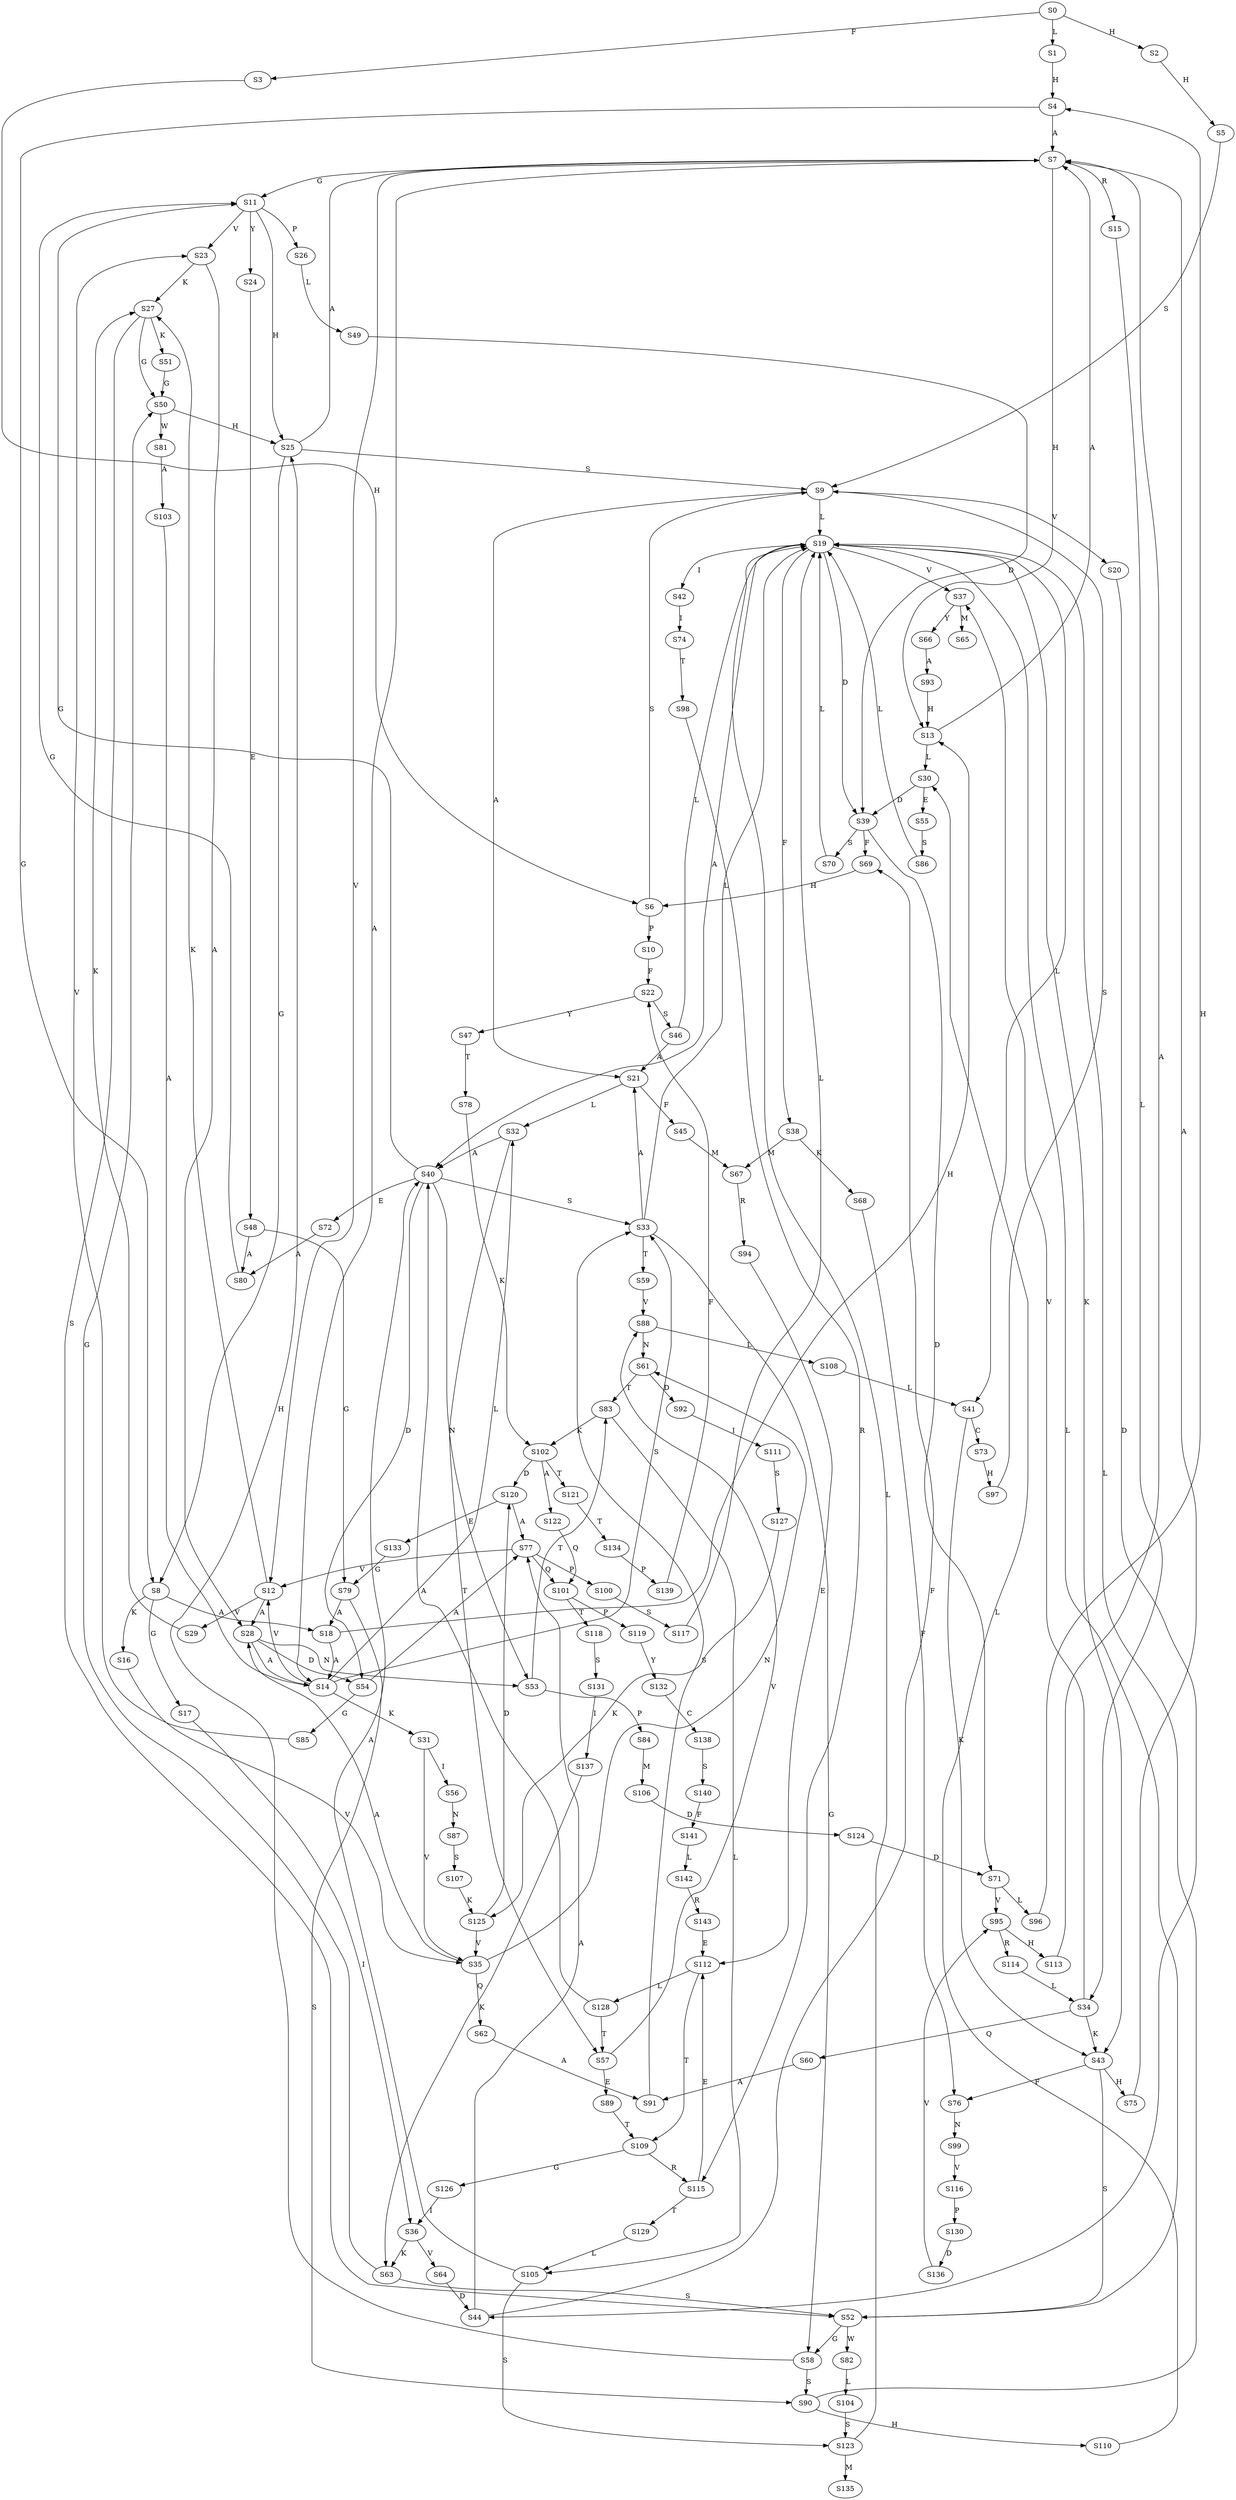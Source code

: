strict digraph  {
	S0 -> S1 [ label = L ];
	S0 -> S2 [ label = H ];
	S0 -> S3 [ label = F ];
	S1 -> S4 [ label = H ];
	S2 -> S5 [ label = H ];
	S3 -> S6 [ label = H ];
	S4 -> S7 [ label = A ];
	S4 -> S8 [ label = G ];
	S5 -> S9 [ label = S ];
	S6 -> S10 [ label = P ];
	S6 -> S9 [ label = S ];
	S7 -> S11 [ label = G ];
	S7 -> S12 [ label = V ];
	S7 -> S13 [ label = H ];
	S7 -> S14 [ label = A ];
	S7 -> S15 [ label = R ];
	S8 -> S16 [ label = K ];
	S8 -> S17 [ label = G ];
	S8 -> S18 [ label = A ];
	S9 -> S19 [ label = L ];
	S9 -> S20 [ label = V ];
	S9 -> S21 [ label = A ];
	S10 -> S22 [ label = F ];
	S11 -> S23 [ label = V ];
	S11 -> S24 [ label = Y ];
	S11 -> S25 [ label = H ];
	S11 -> S26 [ label = P ];
	S12 -> S27 [ label = K ];
	S12 -> S28 [ label = A ];
	S12 -> S29 [ label = V ];
	S13 -> S7 [ label = A ];
	S13 -> S30 [ label = L ];
	S14 -> S31 [ label = K ];
	S14 -> S32 [ label = L ];
	S14 -> S33 [ label = S ];
	S14 -> S12 [ label = V ];
	S15 -> S34 [ label = L ];
	S16 -> S35 [ label = V ];
	S17 -> S36 [ label = I ];
	S18 -> S13 [ label = H ];
	S18 -> S14 [ label = A ];
	S19 -> S37 [ label = V ];
	S19 -> S38 [ label = F ];
	S19 -> S39 [ label = D ];
	S19 -> S40 [ label = A ];
	S19 -> S41 [ label = L ];
	S19 -> S42 [ label = I ];
	S19 -> S43 [ label = K ];
	S20 -> S44 [ label = D ];
	S21 -> S45 [ label = F ];
	S21 -> S32 [ label = L ];
	S22 -> S46 [ label = S ];
	S22 -> S47 [ label = Y ];
	S23 -> S27 [ label = K ];
	S23 -> S28 [ label = A ];
	S24 -> S48 [ label = E ];
	S25 -> S9 [ label = S ];
	S25 -> S8 [ label = G ];
	S25 -> S7 [ label = A ];
	S26 -> S49 [ label = L ];
	S27 -> S50 [ label = G ];
	S27 -> S51 [ label = K ];
	S27 -> S52 [ label = S ];
	S28 -> S53 [ label = N ];
	S28 -> S14 [ label = A ];
	S28 -> S54 [ label = D ];
	S29 -> S27 [ label = K ];
	S30 -> S39 [ label = D ];
	S30 -> S55 [ label = E ];
	S31 -> S35 [ label = V ];
	S31 -> S56 [ label = I ];
	S32 -> S57 [ label = T ];
	S32 -> S40 [ label = A ];
	S33 -> S58 [ label = G ];
	S33 -> S19 [ label = L ];
	S33 -> S21 [ label = A ];
	S33 -> S59 [ label = T ];
	S34 -> S43 [ label = K ];
	S34 -> S60 [ label = Q ];
	S34 -> S37 [ label = V ];
	S35 -> S61 [ label = N ];
	S35 -> S62 [ label = Q ];
	S35 -> S28 [ label = A ];
	S36 -> S63 [ label = K ];
	S36 -> S64 [ label = V ];
	S37 -> S65 [ label = M ];
	S37 -> S66 [ label = Y ];
	S38 -> S67 [ label = M ];
	S38 -> S68 [ label = K ];
	S39 -> S69 [ label = F ];
	S39 -> S70 [ label = S ];
	S39 -> S71 [ label = D ];
	S40 -> S72 [ label = E ];
	S40 -> S54 [ label = D ];
	S40 -> S53 [ label = N ];
	S40 -> S33 [ label = S ];
	S40 -> S11 [ label = G ];
	S41 -> S43 [ label = K ];
	S41 -> S73 [ label = C ];
	S42 -> S74 [ label = I ];
	S43 -> S75 [ label = H ];
	S43 -> S76 [ label = F ];
	S43 -> S52 [ label = S ];
	S44 -> S69 [ label = F ];
	S44 -> S77 [ label = A ];
	S45 -> S67 [ label = M ];
	S46 -> S19 [ label = L ];
	S46 -> S21 [ label = A ];
	S47 -> S78 [ label = T ];
	S48 -> S79 [ label = G ];
	S48 -> S80 [ label = A ];
	S49 -> S39 [ label = D ];
	S50 -> S81 [ label = W ];
	S50 -> S25 [ label = H ];
	S51 -> S50 [ label = G ];
	S52 -> S82 [ label = W ];
	S52 -> S58 [ label = G ];
	S52 -> S19 [ label = L ];
	S53 -> S83 [ label = T ];
	S53 -> S84 [ label = P ];
	S54 -> S77 [ label = A ];
	S54 -> S85 [ label = G ];
	S55 -> S86 [ label = S ];
	S56 -> S87 [ label = N ];
	S57 -> S88 [ label = V ];
	S57 -> S89 [ label = E ];
	S58 -> S25 [ label = H ];
	S58 -> S90 [ label = S ];
	S59 -> S88 [ label = V ];
	S60 -> S91 [ label = A ];
	S61 -> S83 [ label = T ];
	S61 -> S92 [ label = D ];
	S62 -> S91 [ label = A ];
	S63 -> S50 [ label = G ];
	S63 -> S52 [ label = S ];
	S64 -> S44 [ label = D ];
	S66 -> S93 [ label = A ];
	S67 -> S94 [ label = R ];
	S68 -> S76 [ label = F ];
	S69 -> S6 [ label = H ];
	S70 -> S19 [ label = L ];
	S71 -> S95 [ label = V ];
	S71 -> S96 [ label = L ];
	S72 -> S80 [ label = A ];
	S73 -> S97 [ label = H ];
	S74 -> S98 [ label = T ];
	S75 -> S7 [ label = A ];
	S76 -> S99 [ label = N ];
	S77 -> S100 [ label = P ];
	S77 -> S12 [ label = V ];
	S77 -> S101 [ label = Q ];
	S78 -> S102 [ label = K ];
	S79 -> S18 [ label = A ];
	S79 -> S90 [ label = S ];
	S80 -> S11 [ label = G ];
	S81 -> S103 [ label = A ];
	S82 -> S104 [ label = L ];
	S83 -> S102 [ label = K ];
	S83 -> S105 [ label = L ];
	S84 -> S106 [ label = M ];
	S85 -> S23 [ label = V ];
	S86 -> S19 [ label = L ];
	S87 -> S107 [ label = S ];
	S88 -> S108 [ label = L ];
	S88 -> S61 [ label = N ];
	S89 -> S109 [ label = T ];
	S90 -> S19 [ label = L ];
	S90 -> S110 [ label = H ];
	S91 -> S33 [ label = S ];
	S92 -> S111 [ label = I ];
	S93 -> S13 [ label = H ];
	S94 -> S112 [ label = E ];
	S95 -> S113 [ label = H ];
	S95 -> S114 [ label = R ];
	S96 -> S4 [ label = H ];
	S97 -> S9 [ label = S ];
	S98 -> S115 [ label = R ];
	S99 -> S116 [ label = V ];
	S100 -> S117 [ label = S ];
	S101 -> S118 [ label = T ];
	S101 -> S119 [ label = P ];
	S102 -> S120 [ label = D ];
	S102 -> S121 [ label = T ];
	S102 -> S122 [ label = A ];
	S103 -> S14 [ label = A ];
	S104 -> S123 [ label = S ];
	S105 -> S40 [ label = A ];
	S105 -> S123 [ label = S ];
	S106 -> S124 [ label = D ];
	S107 -> S125 [ label = K ];
	S108 -> S41 [ label = L ];
	S109 -> S115 [ label = R ];
	S109 -> S126 [ label = G ];
	S110 -> S30 [ label = L ];
	S111 -> S127 [ label = S ];
	S112 -> S128 [ label = L ];
	S112 -> S109 [ label = T ];
	S113 -> S7 [ label = A ];
	S114 -> S34 [ label = L ];
	S115 -> S129 [ label = T ];
	S115 -> S112 [ label = E ];
	S116 -> S130 [ label = P ];
	S117 -> S19 [ label = L ];
	S118 -> S131 [ label = S ];
	S119 -> S132 [ label = Y ];
	S120 -> S77 [ label = A ];
	S120 -> S133 [ label = E ];
	S121 -> S134 [ label = T ];
	S122 -> S101 [ label = Q ];
	S123 -> S135 [ label = M ];
	S123 -> S19 [ label = L ];
	S124 -> S71 [ label = D ];
	S125 -> S120 [ label = D ];
	S125 -> S35 [ label = V ];
	S126 -> S36 [ label = I ];
	S127 -> S125 [ label = K ];
	S128 -> S40 [ label = A ];
	S128 -> S57 [ label = T ];
	S129 -> S105 [ label = L ];
	S130 -> S136 [ label = D ];
	S131 -> S137 [ label = I ];
	S132 -> S138 [ label = C ];
	S133 -> S79 [ label = G ];
	S134 -> S139 [ label = P ];
	S136 -> S95 [ label = V ];
	S137 -> S63 [ label = K ];
	S138 -> S140 [ label = S ];
	S139 -> S22 [ label = F ];
	S140 -> S141 [ label = F ];
	S141 -> S142 [ label = L ];
	S142 -> S143 [ label = R ];
	S143 -> S112 [ label = E ];
}
